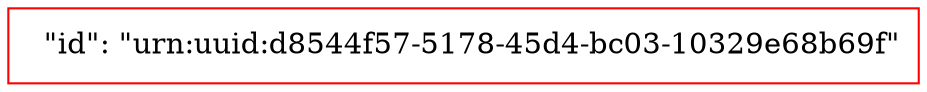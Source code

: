 digraph {
  subgraph "A" {
    "urn:uuid:d8544f57-5178-45d4-bc03-10329e68b69f" [
      shape = "rectangle";
      color = "red";
      label = "  \"id\": \"urn:uuid:d8544f57-5178-45d4-bc03-10329e68b69f\"";
    ];
  }
}